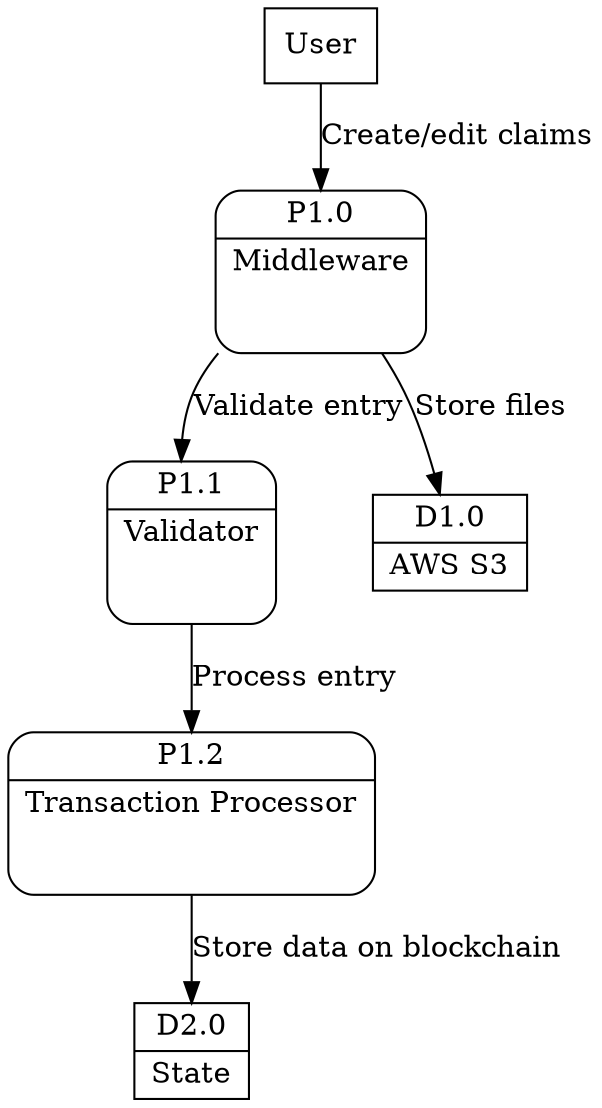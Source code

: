 digraph dfd {
  node [shape=record];

  // external entities
  user [label="User" shape=box];

  // processes
  middleware [label="{<f0> P1.0|<f1> Middleware\n\n\n}" shape=Mrecord];
  validator [label="{<f0> P1.1|<f1> Validator\n\n\n}" shape=Mrecord];
  processor [label="{<f0> P1.2|<f1> Transaction Processor\n\n\n}" shape=Mrecord];

  // storage
  s3 [label="{<f0>D1.0|<f1>AWS S3}"];
  state [label="{<f0>D2.0|<f1>State}"];

  user -> middleware [label="Create/edit claims"];
  middleware -> validator [label="Validate entry"];
  validator -> processor [label="Process entry"];
  processor -> state [label="Store data on blockchain"];
  middleware -> s3 [label="Store files"];
}
